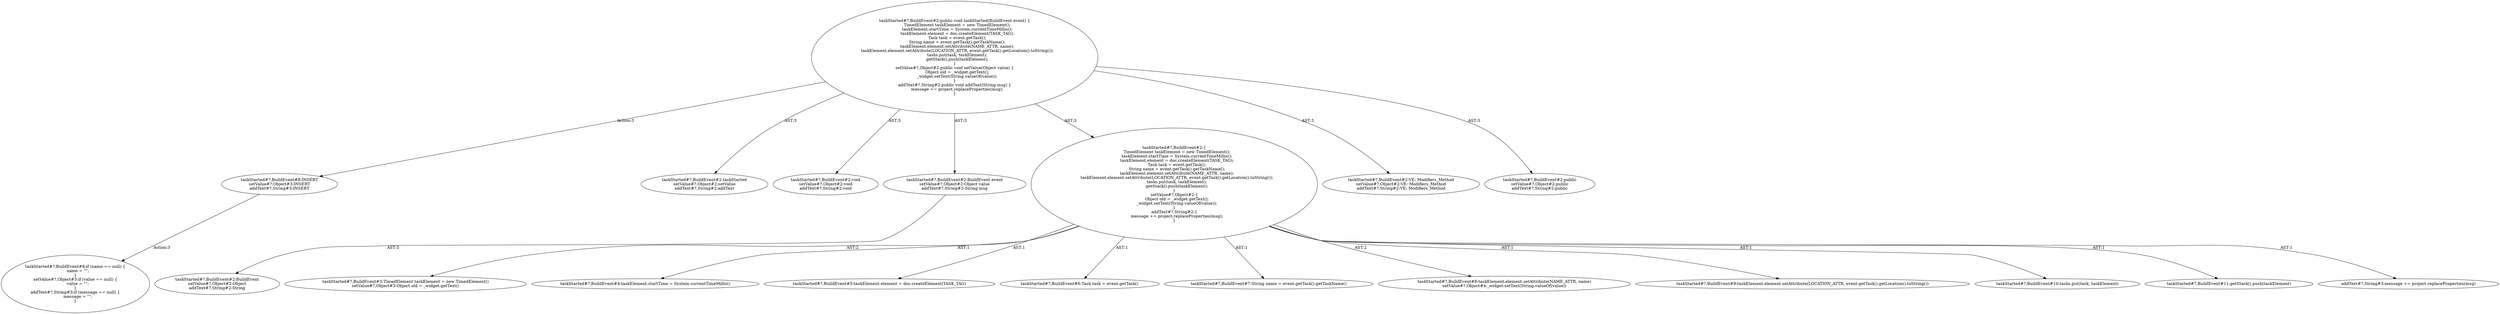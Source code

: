 digraph "Pattern" {
0 [label="taskStarted#?,BuildEvent#8:INSERT
setValue#?,Object#3:INSERT
addText#?,String#3:INSERT" shape=ellipse]
1 [label="taskStarted#?,BuildEvent#2:public void taskStarted(BuildEvent event) \{
    TimedElement taskElement = new TimedElement();
    taskElement.startTime = System.currentTimeMillis();
    taskElement.element = doc.createElement(TASK_TAG);
    Task task = event.getTask();
    String name = event.getTask().getTaskName();
    taskElement.element.setAttribute(NAME_ATTR, name);
    taskElement.element.setAttribute(LOCATION_ATTR, event.getTask().getLocation().toString());
    tasks.put(task, taskElement);
    getStack().push(taskElement);
\}
setValue#?,Object#2:public void setValue(Object value) \{
    Object old = _widget.getText();
    _widget.setText(String.valueOf(value));
\}
addText#?,String#2:public void addText(String msg) \{
    message += project.replaceProperties(msg);
\}" shape=ellipse]
2 [label="taskStarted#?,BuildEvent#2:taskStarted
setValue#?,Object#2:setValue
addText#?,String#2:addText" shape=ellipse]
3 [label="taskStarted#?,BuildEvent#2:void
setValue#?,Object#2:void
addText#?,String#2:void" shape=ellipse]
4 [label="taskStarted#?,BuildEvent#2:BuildEvent event
setValue#?,Object#2:Object value
addText#?,String#2:String msg" shape=ellipse]
5 [label="taskStarted#?,BuildEvent#2:BuildEvent
setValue#?,Object#2:Object
addText#?,String#2:String" shape=ellipse]
6 [label="taskStarted#?,BuildEvent#2:\{
    TimedElement taskElement = new TimedElement();
    taskElement.startTime = System.currentTimeMillis();
    taskElement.element = doc.createElement(TASK_TAG);
    Task task = event.getTask();
    String name = event.getTask().getTaskName();
    taskElement.element.setAttribute(NAME_ATTR, name);
    taskElement.element.setAttribute(LOCATION_ATTR, event.getTask().getLocation().toString());
    tasks.put(task, taskElement);
    getStack().push(taskElement);
\}
setValue#?,Object#2:\{
    Object old = _widget.getText();
    _widget.setText(String.valueOf(value));
\}
addText#?,String#2:\{
    message += project.replaceProperties(msg);
\}" shape=ellipse]
7 [label="taskStarted#?,BuildEvent#3:TimedElement taskElement = new TimedElement()
setValue#?,Object#3:Object old = _widget.getText()" shape=ellipse]
8 [label="taskStarted#?,BuildEvent#4:taskElement.startTime = System.currentTimeMillis()" shape=ellipse]
9 [label="taskStarted#?,BuildEvent#5:taskElement.element = doc.createElement(TASK_TAG)" shape=ellipse]
10 [label="taskStarted#?,BuildEvent#6:Task task = event.getTask()" shape=ellipse]
11 [label="taskStarted#?,BuildEvent#7:String name = event.getTask().getTaskName()" shape=ellipse]
12 [label="taskStarted#?,BuildEvent#8:taskElement.element.setAttribute(NAME_ATTR, name)
setValue#?,Object#4:_widget.setText(String.valueOf(value))" shape=ellipse]
13 [label="taskStarted#?,BuildEvent#9:taskElement.element.setAttribute(LOCATION_ATTR, event.getTask().getLocation().toString())" shape=ellipse]
14 [label="taskStarted#?,BuildEvent#10:tasks.put(task, taskElement)" shape=ellipse]
15 [label="taskStarted#?,BuildEvent#11:getStack().push(taskElement)" shape=ellipse]
16 [label="taskStarted#?,BuildEvent#2:VE: Modifiers_Method
setValue#?,Object#2:VE: Modifiers_Method
addText#?,String#2:VE: Modifiers_Method" shape=ellipse]
17 [label="taskStarted#?,BuildEvent#2:public
setValue#?,Object#2:public
addText#?,String#2:public" shape=ellipse]
18 [label="taskStarted#?,BuildEvent#8:if (name == null) \{
    name = \"\";
\}
setValue#?,Object#3:if (value == null) \{
    value = \"\";
\}
addText#?,String#3:if (message == null) \{
    message = \"\";
\}" shape=ellipse]
19 [label="addText#?,String#3:message += project.replaceProperties(msg)" shape=ellipse]
0 -> 18 [label="Action:3"];
1 -> 0 [label="Action:3"];
1 -> 2 [label="AST:3"];
1 -> 3 [label="AST:3"];
1 -> 4 [label="AST:3"];
1 -> 6 [label="AST:3"];
1 -> 16 [label="AST:3"];
1 -> 17 [label="AST:3"];
4 -> 5 [label="AST:3"];
6 -> 7 [label="AST:2"];
6 -> 8 [label="AST:1"];
6 -> 9 [label="AST:1"];
6 -> 10 [label="AST:1"];
6 -> 11 [label="AST:1"];
6 -> 12 [label="AST:2"];
6 -> 13 [label="AST:1"];
6 -> 14 [label="AST:1"];
6 -> 15 [label="AST:1"];
6 -> 19 [label="AST:1"];
}